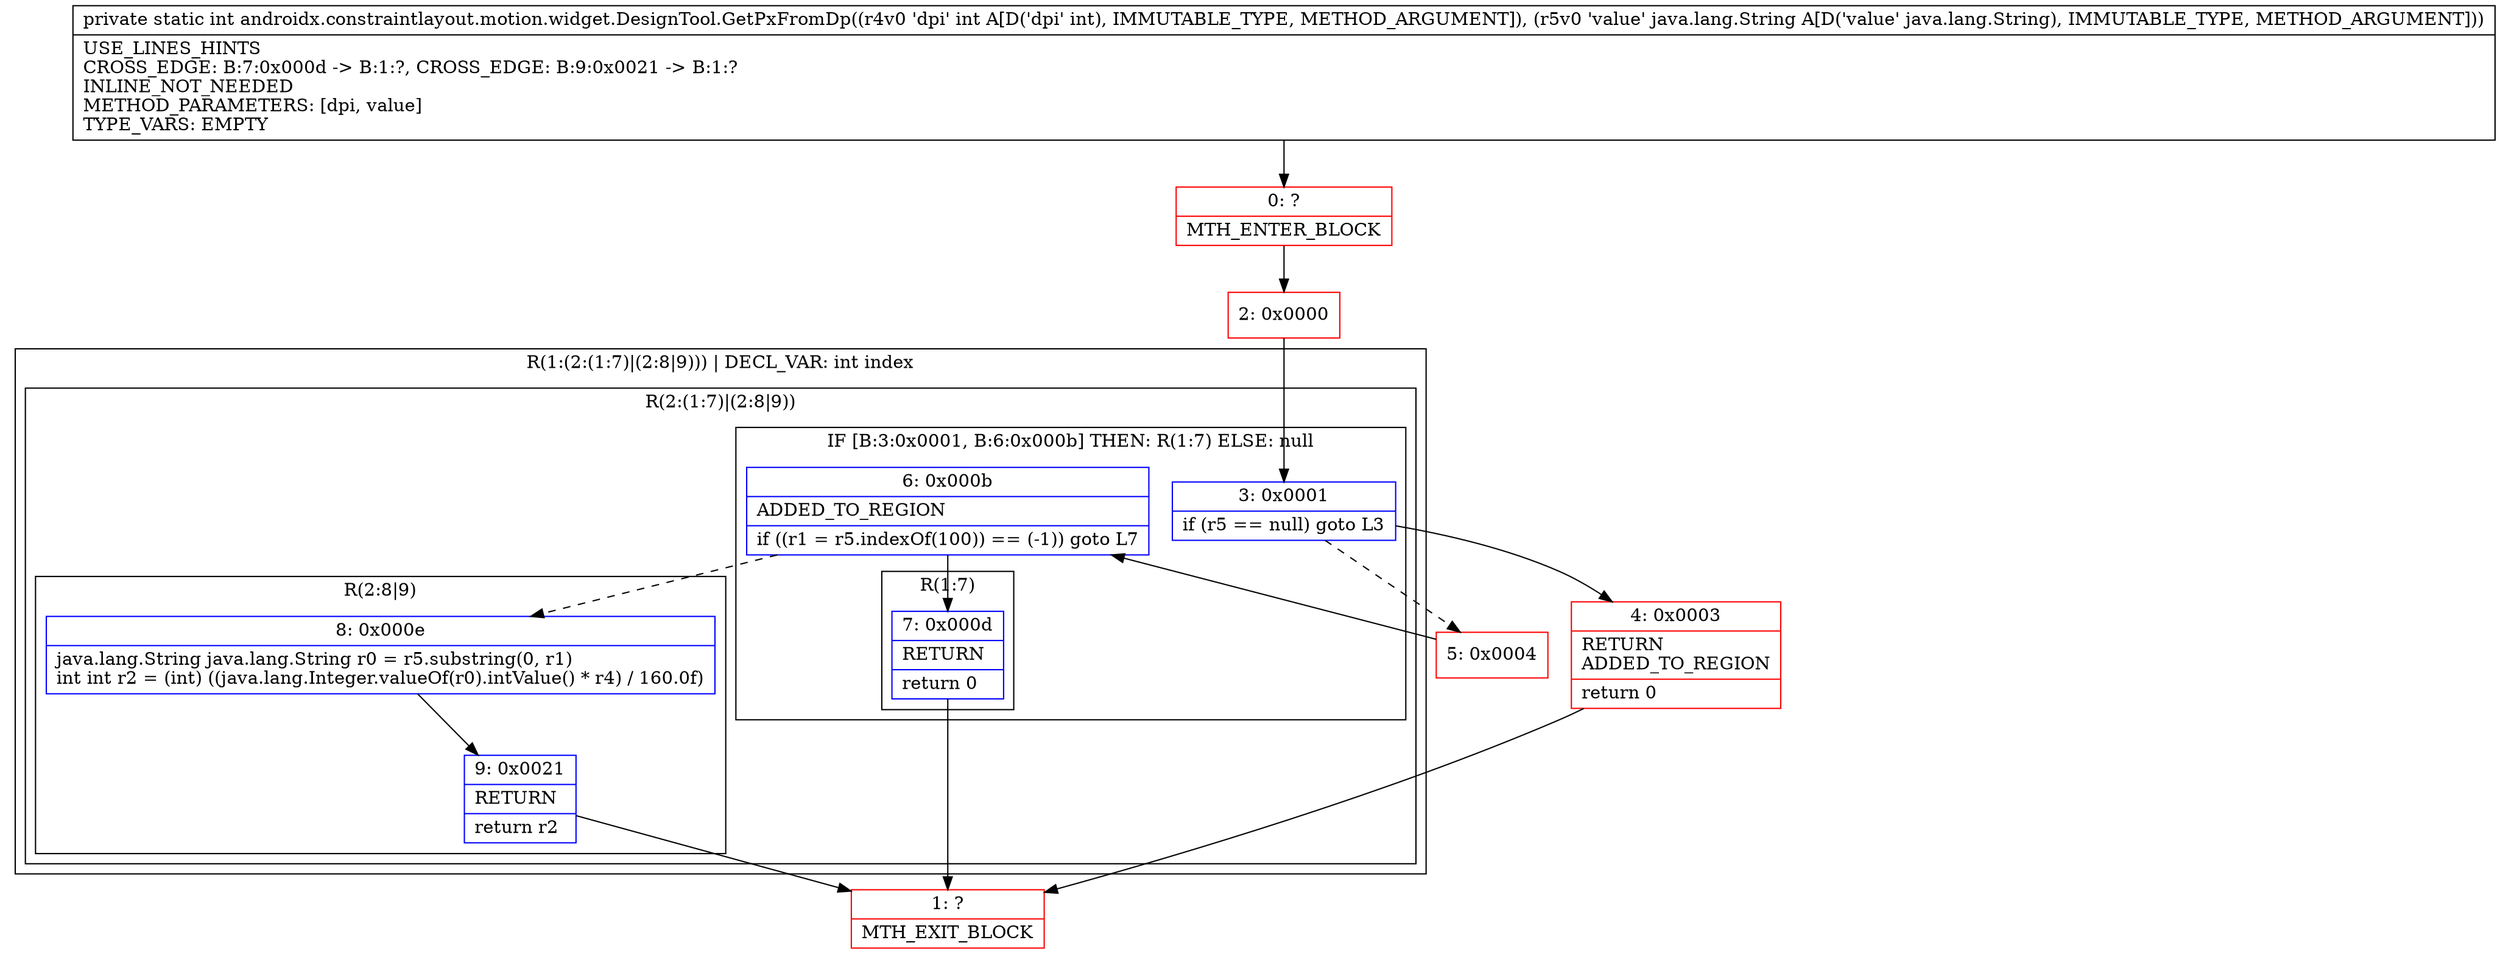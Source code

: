 digraph "CFG forandroidx.constraintlayout.motion.widget.DesignTool.GetPxFromDp(ILjava\/lang\/String;)I" {
subgraph cluster_Region_257345433 {
label = "R(1:(2:(1:7)|(2:8|9))) | DECL_VAR: int index\l";
node [shape=record,color=blue];
subgraph cluster_Region_9146238 {
label = "R(2:(1:7)|(2:8|9))";
node [shape=record,color=blue];
subgraph cluster_IfRegion_569571563 {
label = "IF [B:3:0x0001, B:6:0x000b] THEN: R(1:7) ELSE: null";
node [shape=record,color=blue];
Node_3 [shape=record,label="{3\:\ 0x0001|if (r5 == null) goto L3\l}"];
Node_6 [shape=record,label="{6\:\ 0x000b|ADDED_TO_REGION\l|if ((r1 = r5.indexOf(100)) == (\-1)) goto L7\l}"];
subgraph cluster_Region_252463737 {
label = "R(1:7)";
node [shape=record,color=blue];
Node_7 [shape=record,label="{7\:\ 0x000d|RETURN\l|return 0\l}"];
}
}
subgraph cluster_Region_158577888 {
label = "R(2:8|9)";
node [shape=record,color=blue];
Node_8 [shape=record,label="{8\:\ 0x000e|java.lang.String java.lang.String r0 = r5.substring(0, r1)\lint int r2 = (int) ((java.lang.Integer.valueOf(r0).intValue() * r4) \/ 160.0f)\l}"];
Node_9 [shape=record,label="{9\:\ 0x0021|RETURN\l|return r2\l}"];
}
}
}
Node_0 [shape=record,color=red,label="{0\:\ ?|MTH_ENTER_BLOCK\l}"];
Node_2 [shape=record,color=red,label="{2\:\ 0x0000}"];
Node_4 [shape=record,color=red,label="{4\:\ 0x0003|RETURN\lADDED_TO_REGION\l|return 0\l}"];
Node_1 [shape=record,color=red,label="{1\:\ ?|MTH_EXIT_BLOCK\l}"];
Node_5 [shape=record,color=red,label="{5\:\ 0x0004}"];
MethodNode[shape=record,label="{private static int androidx.constraintlayout.motion.widget.DesignTool.GetPxFromDp((r4v0 'dpi' int A[D('dpi' int), IMMUTABLE_TYPE, METHOD_ARGUMENT]), (r5v0 'value' java.lang.String A[D('value' java.lang.String), IMMUTABLE_TYPE, METHOD_ARGUMENT]))  | USE_LINES_HINTS\lCROSS_EDGE: B:7:0x000d \-\> B:1:?, CROSS_EDGE: B:9:0x0021 \-\> B:1:?\lINLINE_NOT_NEEDED\lMETHOD_PARAMETERS: [dpi, value]\lTYPE_VARS: EMPTY\l}"];
MethodNode -> Node_0;Node_3 -> Node_4;
Node_3 -> Node_5[style=dashed];
Node_6 -> Node_7;
Node_6 -> Node_8[style=dashed];
Node_7 -> Node_1;
Node_8 -> Node_9;
Node_9 -> Node_1;
Node_0 -> Node_2;
Node_2 -> Node_3;
Node_4 -> Node_1;
Node_5 -> Node_6;
}

